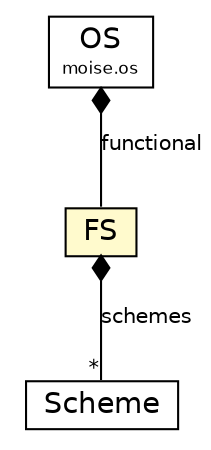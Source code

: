 #!/usr/local/bin/dot
#
# Class diagram 
# Generated by UMLGraph version R5_6_6-1-g9240c4 (http://www.umlgraph.org/)
#

digraph G {
	edge [fontname="Helvetica",fontsize=10,labelfontname="Helvetica",labelfontsize=10];
	node [fontname="Helvetica",fontsize=10,shape=plaintext];
	nodesep=0.25;
	ranksep=0.5;
	// moise.os.OS
	c4288 [label=<<table title="moise.os.OS" border="0" cellborder="1" cellspacing="0" cellpadding="2" port="p" href="../OS.html">
		<tr><td><table border="0" cellspacing="0" cellpadding="1">
<tr><td align="center" balign="center"> OS </td></tr>
<tr><td align="center" balign="center"><font point-size="8.0"> moise.os </font></td></tr>
		</table></td></tr>
		</table>>, URL="../OS.html", fontname="Helvetica", fontcolor="black", fontsize=14.0];
	// moise.os.fs.Scheme
	c4291 [label=<<table title="moise.os.fs.Scheme" border="0" cellborder="1" cellspacing="0" cellpadding="2" port="p" href="./Scheme.html">
		<tr><td><table border="0" cellspacing="0" cellpadding="1">
<tr><td align="center" balign="center"> Scheme </td></tr>
		</table></td></tr>
		</table>>, URL="./Scheme.html", fontname="Helvetica", fontcolor="black", fontsize=14.0];
	// moise.os.fs.FS
	c4297 [label=<<table title="moise.os.fs.FS" border="0" cellborder="1" cellspacing="0" cellpadding="2" port="p" bgcolor="lemonChiffon" href="./FS.html">
		<tr><td><table border="0" cellspacing="0" cellpadding="1">
<tr><td align="center" balign="center"> FS </td></tr>
		</table></td></tr>
		</table>>, URL="./FS.html", fontname="Helvetica", fontcolor="black", fontsize=14.0];
	// moise.os.OS COMPOSED moise.os.fs.FS
	c4288:p -> c4297:p [taillabel="", label="functional", headlabel="", fontname="Helvetica", fontcolor="black", fontsize=10.0, color="black", arrowhead=none, arrowtail=diamond, dir=both];
	// moise.os.fs.FS COMPOSED moise.os.fs.Scheme
	c4297:p -> c4291:p [taillabel="", label="schemes", headlabel="*", fontname="Helvetica", fontcolor="black", fontsize=10.0, color="black", arrowhead=none, arrowtail=diamond, dir=both];
}

